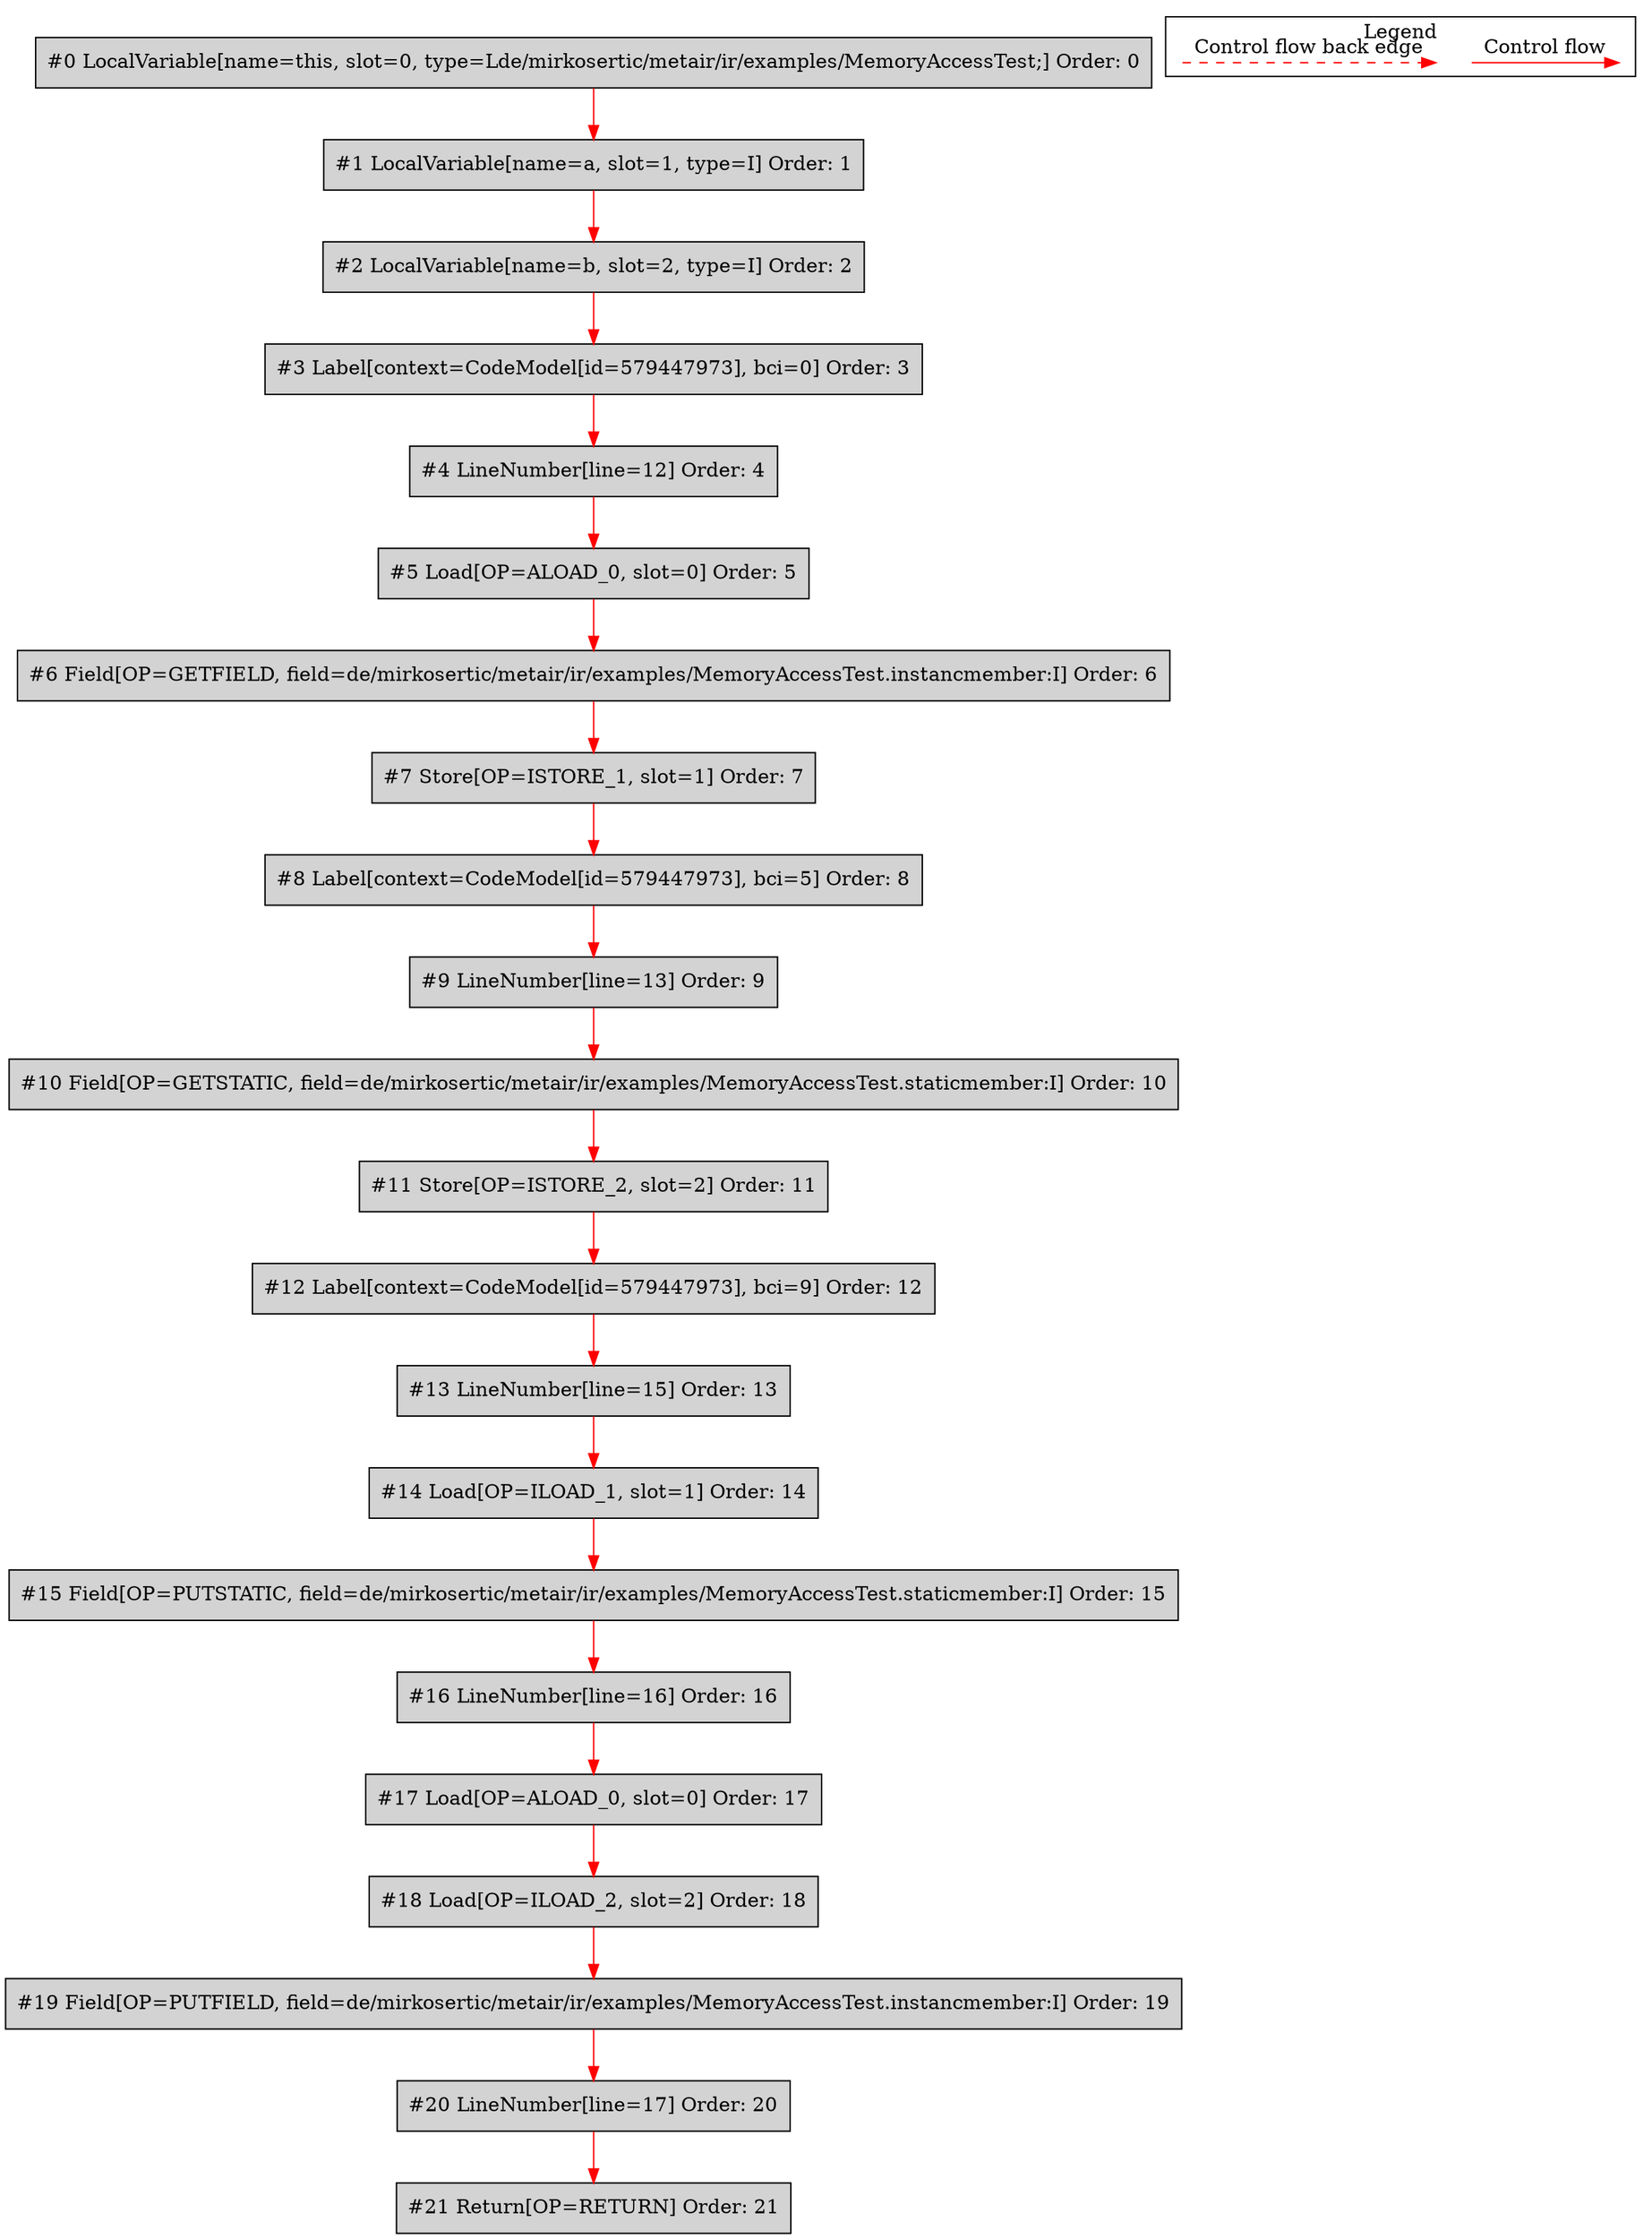 digraph {
 ordering="in";
 node0[label="#0 LocalVariable[name=this, slot=0, type=Lde/mirkosertic/metair/ir/examples/MemoryAccessTest;] Order: 0", shape=box, fillcolor=lightgrey, style=filled];
 node1[label="#1 LocalVariable[name=a, slot=1, type=I] Order: 1", shape=box, fillcolor=lightgrey, style=filled];
 node2[label="#2 LocalVariable[name=b, slot=2, type=I] Order: 2", shape=box, fillcolor=lightgrey, style=filled];
 node3[label="#3 Label[context=CodeModel[id=579447973], bci=0] Order: 3", shape=box, fillcolor=lightgrey, style=filled];
 node4[label="#4 LineNumber[line=12] Order: 4", shape=box, fillcolor=lightgrey, style=filled];
 node5[label="#5 Load[OP=ALOAD_0, slot=0] Order: 5", shape=box, fillcolor=lightgrey, style=filled];
 node6[label="#6 Field[OP=GETFIELD, field=de/mirkosertic/metair/ir/examples/MemoryAccessTest.instancmember:I] Order: 6", shape=box, fillcolor=lightgrey, style=filled];
 node7[label="#7 Store[OP=ISTORE_1, slot=1] Order: 7", shape=box, fillcolor=lightgrey, style=filled];
 node8[label="#8 Label[context=CodeModel[id=579447973], bci=5] Order: 8", shape=box, fillcolor=lightgrey, style=filled];
 node9[label="#9 LineNumber[line=13] Order: 9", shape=box, fillcolor=lightgrey, style=filled];
 node10[label="#10 Field[OP=GETSTATIC, field=de/mirkosertic/metair/ir/examples/MemoryAccessTest.staticmember:I] Order: 10", shape=box, fillcolor=lightgrey, style=filled];
 node11[label="#11 Store[OP=ISTORE_2, slot=2] Order: 11", shape=box, fillcolor=lightgrey, style=filled];
 node12[label="#12 Label[context=CodeModel[id=579447973], bci=9] Order: 12", shape=box, fillcolor=lightgrey, style=filled];
 node13[label="#13 LineNumber[line=15] Order: 13", shape=box, fillcolor=lightgrey, style=filled];
 node14[label="#14 Load[OP=ILOAD_1, slot=1] Order: 14", shape=box, fillcolor=lightgrey, style=filled];
 node15[label="#15 Field[OP=PUTSTATIC, field=de/mirkosertic/metair/ir/examples/MemoryAccessTest.staticmember:I] Order: 15", shape=box, fillcolor=lightgrey, style=filled];
 node16[label="#16 LineNumber[line=16] Order: 16", shape=box, fillcolor=lightgrey, style=filled];
 node17[label="#17 Load[OP=ALOAD_0, slot=0] Order: 17", shape=box, fillcolor=lightgrey, style=filled];
 node18[label="#18 Load[OP=ILOAD_2, slot=2] Order: 18", shape=box, fillcolor=lightgrey, style=filled];
 node19[label="#19 Field[OP=PUTFIELD, field=de/mirkosertic/metair/ir/examples/MemoryAccessTest.instancmember:I] Order: 19", shape=box, fillcolor=lightgrey, style=filled];
 node20[label="#20 LineNumber[line=17] Order: 20", shape=box, fillcolor=lightgrey, style=filled];
 node21[label="#21 Return[OP=RETURN] Order: 21", shape=box, fillcolor=lightgrey, style=filled];
 node0 -> node1[color=red];
 node1 -> node2[color=red];
 node2 -> node3[color=red];
 node3 -> node4[color=red];
 node4 -> node5[color=red];
 node5 -> node6[color=red];
 node6 -> node7[color=red];
 node7 -> node8[color=red];
 node8 -> node9[color=red];
 node9 -> node10[color=red];
 node10 -> node11[color=red];
 node11 -> node12[color=red];
 node12 -> node13[color=red];
 node13 -> node14[color=red];
 node14 -> node15[color=red];
 node15 -> node16[color=red];
 node16 -> node17[color=red];
 node17 -> node18[color=red];
 node18 -> node19[color=red];
 node19 -> node20[color=red];
 node20 -> node21[color=red];
 subgraph cluster_000 {
  label = "Legend";
  node [shape=point]
  {
   rank=same;
   c0 [style = invis];
   c1 [style = invis];
   c2 [style = invis];
   c3 [style = invis];
  }
  c0 -> c1 [label="Control flow", style=solid, color=red]
  c2 -> c3 [label="Control flow back edge", style=dashed, color=red]
 }

}
